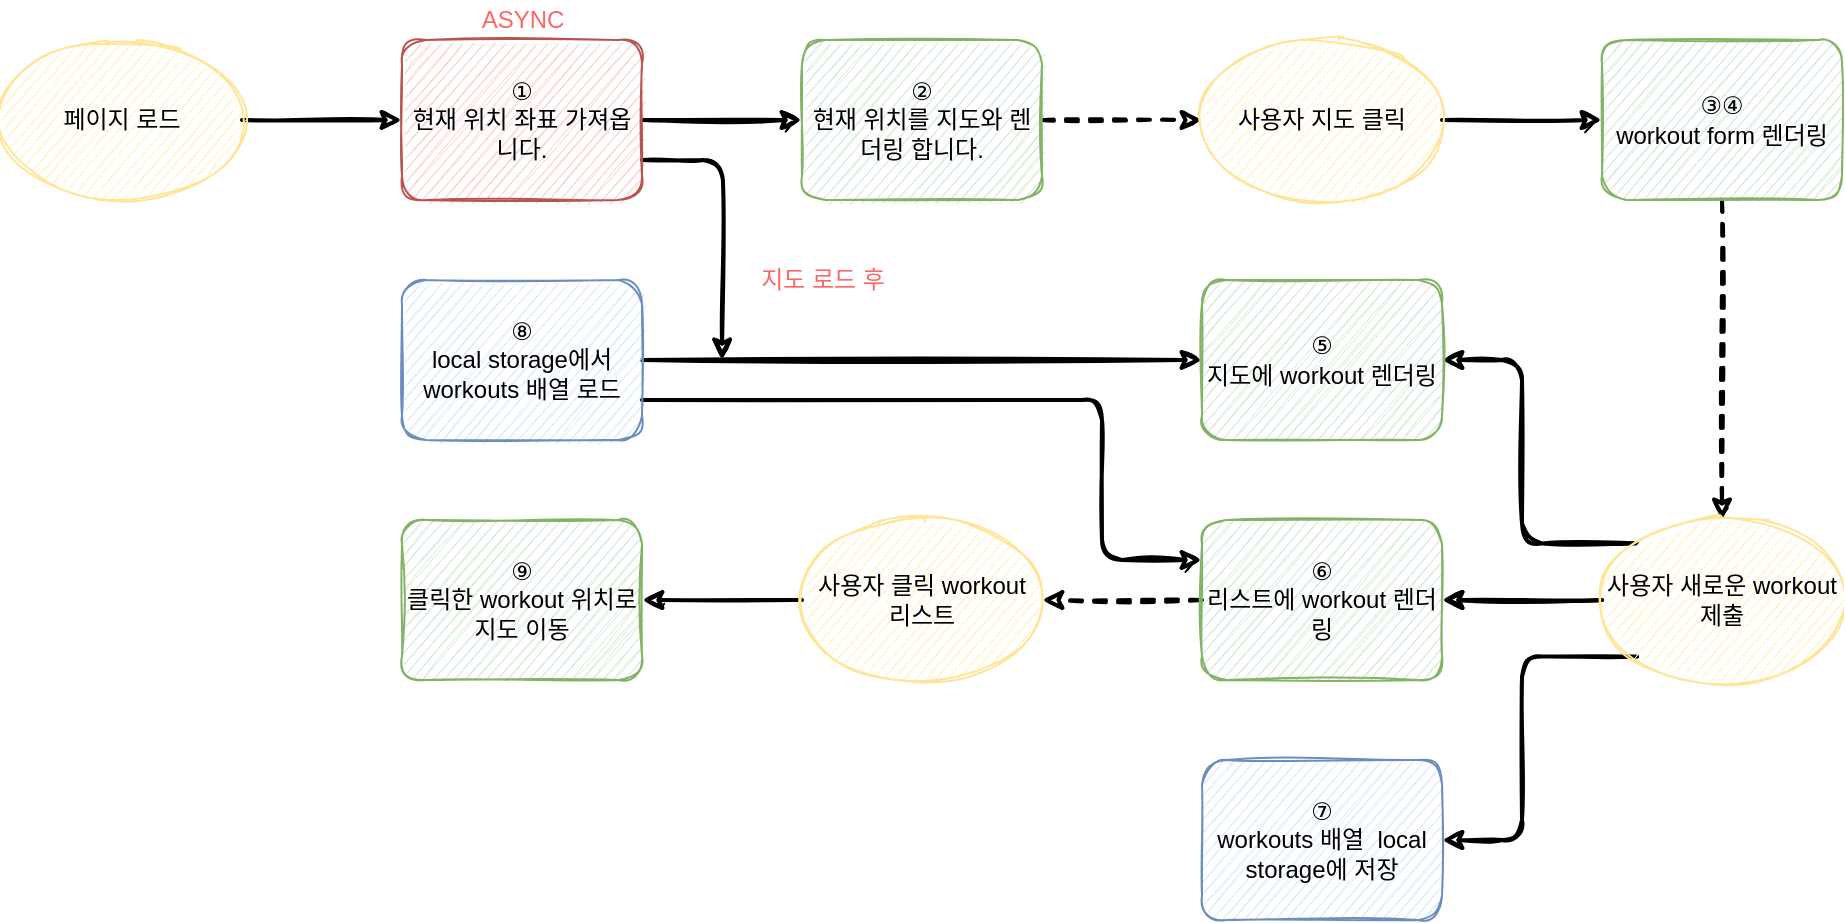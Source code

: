 <mxfile>
    <diagram id="C5RBs43oDa-KdzZeNtuy" name="Page-1">
        <mxGraphModel dx="724" dy="1056" grid="1" gridSize="10" guides="1" tooltips="1" connect="1" arrows="1" fold="1" page="1" pageScale="1" pageWidth="827" pageHeight="1169" math="0" shadow="0">
            <root>
                <mxCell id="WIyWlLk6GJQsqaUBKTNV-0"/>
                <mxCell id="WIyWlLk6GJQsqaUBKTNV-1" parent="WIyWlLk6GJQsqaUBKTNV-0"/>
                <mxCell id="XGdrxtOGVhIBS8UG9p0D-18" value="" style="edgeStyle=orthogonalEdgeStyle;rounded=1;orthogonalLoop=1;jettySize=auto;html=1;fontColor=#FF6666;strokeWidth=2;sketch=1;" parent="WIyWlLk6GJQsqaUBKTNV-1" source="XGdrxtOGVhIBS8UG9p0D-1" target="XGdrxtOGVhIBS8UG9p0D-2" edge="1">
                    <mxGeometry relative="1" as="geometry"/>
                </mxCell>
                <mxCell id="XGdrxtOGVhIBS8UG9p0D-1" value="페이지 로드" style="ellipse;whiteSpace=wrap;html=1;strokeColor=#FFE599;fillColor=#FFF4C3;gradientColor=none;sketch=1;rounded=1;" parent="WIyWlLk6GJQsqaUBKTNV-1" vertex="1">
                    <mxGeometry y="160" width="120" height="80" as="geometry"/>
                </mxCell>
                <mxCell id="XGdrxtOGVhIBS8UG9p0D-19" value="" style="edgeStyle=orthogonalEdgeStyle;rounded=1;orthogonalLoop=1;jettySize=auto;html=1;fontColor=#FF6666;strokeWidth=2;sketch=1;" parent="WIyWlLk6GJQsqaUBKTNV-1" source="XGdrxtOGVhIBS8UG9p0D-2" target="XGdrxtOGVhIBS8UG9p0D-3" edge="1">
                    <mxGeometry relative="1" as="geometry"/>
                </mxCell>
                <mxCell id="XGdrxtOGVhIBS8UG9p0D-47" style="edgeStyle=orthogonalEdgeStyle;rounded=1;orthogonalLoop=1;jettySize=auto;html=1;exitX=1;exitY=0.75;exitDx=0;exitDy=0;fontColor=#FF6666;strokeWidth=2;sketch=1;" parent="WIyWlLk6GJQsqaUBKTNV-1" source="XGdrxtOGVhIBS8UG9p0D-2" edge="1">
                    <mxGeometry relative="1" as="geometry">
                        <mxPoint x="360" y="320" as="targetPoint"/>
                    </mxGeometry>
                </mxCell>
                <mxCell id="XGdrxtOGVhIBS8UG9p0D-2" value="①&lt;br&gt;현재 위치 좌표 가져옵니다." style="rounded=1;whiteSpace=wrap;html=1;strokeColor=#b85450;fillColor=#f8cecc;sketch=1;" parent="WIyWlLk6GJQsqaUBKTNV-1" vertex="1">
                    <mxGeometry x="200" y="160" width="120" height="80" as="geometry"/>
                </mxCell>
                <mxCell id="XGdrxtOGVhIBS8UG9p0D-20" value="" style="edgeStyle=orthogonalEdgeStyle;rounded=1;orthogonalLoop=1;jettySize=auto;html=1;fontColor=#FF6666;dashed=1;strokeWidth=2;sketch=1;" parent="WIyWlLk6GJQsqaUBKTNV-1" source="XGdrxtOGVhIBS8UG9p0D-3" target="XGdrxtOGVhIBS8UG9p0D-4" edge="1">
                    <mxGeometry relative="1" as="geometry"/>
                </mxCell>
                <mxCell id="XGdrxtOGVhIBS8UG9p0D-3" value="②&lt;br&gt;현재 위치를 지도와 렌더링 합니다." style="rounded=1;whiteSpace=wrap;html=1;strokeColor=#82b366;fillColor=#d5e8d4;sketch=1;" parent="WIyWlLk6GJQsqaUBKTNV-1" vertex="1">
                    <mxGeometry x="400" y="160" width="120" height="80" as="geometry"/>
                </mxCell>
                <mxCell id="XGdrxtOGVhIBS8UG9p0D-22" value="" style="edgeStyle=orthogonalEdgeStyle;rounded=1;orthogonalLoop=1;jettySize=auto;html=1;fontColor=#FF6666;strokeWidth=2;sketch=1;" parent="WIyWlLk6GJQsqaUBKTNV-1" source="XGdrxtOGVhIBS8UG9p0D-4" target="XGdrxtOGVhIBS8UG9p0D-5" edge="1">
                    <mxGeometry relative="1" as="geometry"/>
                </mxCell>
                <mxCell id="XGdrxtOGVhIBS8UG9p0D-4" value="사용자 지도 클릭" style="ellipse;whiteSpace=wrap;html=1;strokeColor=#FFE599;fillColor=#FFF4C3;gradientColor=none;sketch=1;rounded=1;" parent="WIyWlLk6GJQsqaUBKTNV-1" vertex="1">
                    <mxGeometry x="600" y="160" width="120" height="80" as="geometry"/>
                </mxCell>
                <mxCell id="XGdrxtOGVhIBS8UG9p0D-23" style="edgeStyle=orthogonalEdgeStyle;rounded=1;orthogonalLoop=1;jettySize=auto;html=1;entryX=0.5;entryY=0;entryDx=0;entryDy=0;fontColor=#FF6666;dashed=1;strokeWidth=2;sketch=1;" parent="WIyWlLk6GJQsqaUBKTNV-1" source="XGdrxtOGVhIBS8UG9p0D-5" target="XGdrxtOGVhIBS8UG9p0D-6" edge="1">
                    <mxGeometry relative="1" as="geometry"/>
                </mxCell>
                <mxCell id="XGdrxtOGVhIBS8UG9p0D-5" value="③④&lt;br&gt;workout form 렌더링" style="rounded=1;whiteSpace=wrap;html=1;strokeColor=#82b366;fillColor=#d5e8d4;sketch=1;" parent="WIyWlLk6GJQsqaUBKTNV-1" vertex="1">
                    <mxGeometry x="800" y="160" width="120" height="80" as="geometry"/>
                </mxCell>
                <mxCell id="XGdrxtOGVhIBS8UG9p0D-25" style="edgeStyle=orthogonalEdgeStyle;rounded=1;orthogonalLoop=1;jettySize=auto;html=1;entryX=1;entryY=0.5;entryDx=0;entryDy=0;fontColor=#FF6666;strokeWidth=2;sketch=1;" parent="WIyWlLk6GJQsqaUBKTNV-1" source="XGdrxtOGVhIBS8UG9p0D-6" target="XGdrxtOGVhIBS8UG9p0D-7" edge="1">
                    <mxGeometry relative="1" as="geometry"/>
                </mxCell>
                <mxCell id="XGdrxtOGVhIBS8UG9p0D-28" value="" style="edgeStyle=orthogonalEdgeStyle;rounded=1;orthogonalLoop=1;jettySize=auto;html=1;fontColor=#FF6666;strokeWidth=2;sketch=1;" parent="WIyWlLk6GJQsqaUBKTNV-1" source="XGdrxtOGVhIBS8UG9p0D-6" target="XGdrxtOGVhIBS8UG9p0D-7" edge="1">
                    <mxGeometry relative="1" as="geometry"/>
                </mxCell>
                <mxCell id="XGdrxtOGVhIBS8UG9p0D-45" style="edgeStyle=orthogonalEdgeStyle;rounded=1;orthogonalLoop=1;jettySize=auto;html=1;exitX=0;exitY=1;exitDx=0;exitDy=0;entryX=1;entryY=0.5;entryDx=0;entryDy=0;fontColor=#FF6666;strokeWidth=2;sketch=1;" parent="WIyWlLk6GJQsqaUBKTNV-1" source="XGdrxtOGVhIBS8UG9p0D-6" target="XGdrxtOGVhIBS8UG9p0D-10" edge="1">
                    <mxGeometry relative="1" as="geometry"/>
                </mxCell>
                <mxCell id="XGdrxtOGVhIBS8UG9p0D-46" style="edgeStyle=orthogonalEdgeStyle;rounded=1;orthogonalLoop=1;jettySize=auto;html=1;exitX=0;exitY=0;exitDx=0;exitDy=0;entryX=1;entryY=0.5;entryDx=0;entryDy=0;fontColor=#FF6666;strokeWidth=2;sketch=1;" parent="WIyWlLk6GJQsqaUBKTNV-1" source="XGdrxtOGVhIBS8UG9p0D-6" target="XGdrxtOGVhIBS8UG9p0D-8" edge="1">
                    <mxGeometry relative="1" as="geometry"/>
                </mxCell>
                <mxCell id="XGdrxtOGVhIBS8UG9p0D-6" value="사용자 새로운 workout 제출" style="ellipse;whiteSpace=wrap;html=1;strokeColor=#FFE599;fillColor=#FFF4C3;gradientColor=none;sketch=1;rounded=1;" parent="WIyWlLk6GJQsqaUBKTNV-1" vertex="1">
                    <mxGeometry x="800" y="400" width="120" height="80" as="geometry"/>
                </mxCell>
                <mxCell id="XGdrxtOGVhIBS8UG9p0D-50" value="" style="edgeStyle=orthogonalEdgeStyle;rounded=1;orthogonalLoop=1;jettySize=auto;html=1;fontColor=#FF6666;strokeWidth=2;dashed=1;sketch=1;" parent="WIyWlLk6GJQsqaUBKTNV-1" source="XGdrxtOGVhIBS8UG9p0D-7" target="XGdrxtOGVhIBS8UG9p0D-13" edge="1">
                    <mxGeometry relative="1" as="geometry"/>
                </mxCell>
                <mxCell id="XGdrxtOGVhIBS8UG9p0D-7" value="⑥&lt;br&gt;리스트에 workout 렌더링" style="rounded=1;whiteSpace=wrap;html=1;strokeColor=#82b366;fillColor=#d5e8d4;sketch=1;" parent="WIyWlLk6GJQsqaUBKTNV-1" vertex="1">
                    <mxGeometry x="600" y="400" width="120" height="80" as="geometry"/>
                </mxCell>
                <mxCell id="XGdrxtOGVhIBS8UG9p0D-8" value="⑤&lt;br&gt;지도에 workout 렌더링" style="rounded=1;whiteSpace=wrap;html=1;strokeColor=#82b366;fillColor=#d5e8d4;sketch=1;" parent="WIyWlLk6GJQsqaUBKTNV-1" vertex="1">
                    <mxGeometry x="600" y="280" width="120" height="80" as="geometry"/>
                </mxCell>
                <mxCell id="XGdrxtOGVhIBS8UG9p0D-10" value="⑦&lt;br&gt;workouts 배열&amp;nbsp; local storage에 저장" style="rounded=1;whiteSpace=wrap;html=1;strokeColor=#6c8ebf;fillColor=#dae8fc;sketch=1;" parent="WIyWlLk6GJQsqaUBKTNV-1" vertex="1">
                    <mxGeometry x="600" y="520" width="120" height="80" as="geometry"/>
                </mxCell>
                <mxCell id="XGdrxtOGVhIBS8UG9p0D-31" style="edgeStyle=orthogonalEdgeStyle;rounded=1;orthogonalLoop=1;jettySize=auto;html=1;entryX=0;entryY=0.5;entryDx=0;entryDy=0;fontColor=#FF6666;strokeWidth=2;sketch=1;" parent="WIyWlLk6GJQsqaUBKTNV-1" source="XGdrxtOGVhIBS8UG9p0D-11" target="XGdrxtOGVhIBS8UG9p0D-8" edge="1">
                    <mxGeometry relative="1" as="geometry"/>
                </mxCell>
                <mxCell id="XGdrxtOGVhIBS8UG9p0D-48" style="edgeStyle=orthogonalEdgeStyle;rounded=1;orthogonalLoop=1;jettySize=auto;html=1;exitX=1;exitY=0.75;exitDx=0;exitDy=0;entryX=0;entryY=0.25;entryDx=0;entryDy=0;fontColor=#FF6666;strokeWidth=2;sketch=1;" parent="WIyWlLk6GJQsqaUBKTNV-1" source="XGdrxtOGVhIBS8UG9p0D-11" target="XGdrxtOGVhIBS8UG9p0D-7" edge="1">
                    <mxGeometry relative="1" as="geometry">
                        <Array as="points">
                            <mxPoint x="550" y="340"/>
                            <mxPoint x="550" y="420"/>
                        </Array>
                    </mxGeometry>
                </mxCell>
                <mxCell id="XGdrxtOGVhIBS8UG9p0D-11" value="⑧&lt;br&gt;local storage에서 workouts 배열 로드" style="rounded=1;whiteSpace=wrap;html=1;strokeColor=#6c8ebf;fillColor=#dae8fc;sketch=1;" parent="WIyWlLk6GJQsqaUBKTNV-1" vertex="1">
                    <mxGeometry x="200" y="280" width="120" height="80" as="geometry"/>
                </mxCell>
                <mxCell id="XGdrxtOGVhIBS8UG9p0D-51" value="" style="edgeStyle=orthogonalEdgeStyle;rounded=1;orthogonalLoop=1;jettySize=auto;html=1;fontColor=#FF6666;strokeWidth=2;sketch=1;" parent="WIyWlLk6GJQsqaUBKTNV-1" source="XGdrxtOGVhIBS8UG9p0D-13" target="XGdrxtOGVhIBS8UG9p0D-14" edge="1">
                    <mxGeometry relative="1" as="geometry"/>
                </mxCell>
                <mxCell id="XGdrxtOGVhIBS8UG9p0D-13" value="사용자 클릭 workout 리스트" style="ellipse;whiteSpace=wrap;html=1;strokeColor=#FFE599;fillColor=#FFF4C3;gradientColor=none;sketch=1;rounded=1;" parent="WIyWlLk6GJQsqaUBKTNV-1" vertex="1">
                    <mxGeometry x="400" y="400" width="120" height="80" as="geometry"/>
                </mxCell>
                <mxCell id="XGdrxtOGVhIBS8UG9p0D-14" value="⑨&lt;br&gt;클릭한 workout 위치로 지도 이동" style="rounded=1;whiteSpace=wrap;html=1;strokeColor=#82b366;fillColor=#d5e8d4;sketch=1;" parent="WIyWlLk6GJQsqaUBKTNV-1" vertex="1">
                    <mxGeometry x="200" y="400" width="120" height="80" as="geometry"/>
                </mxCell>
                <mxCell id="XGdrxtOGVhIBS8UG9p0D-15" value="&lt;span&gt;ASYNC&lt;/span&gt;" style="text;html=1;align=center;verticalAlign=middle;resizable=0;points=[];autosize=1;strokeColor=none;fillColor=none;fontColor=#FF6666;sketch=1;rounded=1;" parent="WIyWlLk6GJQsqaUBKTNV-1" vertex="1">
                    <mxGeometry x="230" y="140" width="60" height="20" as="geometry"/>
                </mxCell>
                <mxCell id="XGdrxtOGVhIBS8UG9p0D-52" value="지도 로드 후" style="text;html=1;align=center;verticalAlign=middle;resizable=0;points=[];autosize=1;strokeColor=none;fillColor=none;fontColor=#FF6666;sketch=1;rounded=1;" parent="WIyWlLk6GJQsqaUBKTNV-1" vertex="1">
                    <mxGeometry x="370" y="270" width="80" height="20" as="geometry"/>
                </mxCell>
            </root>
        </mxGraphModel>
    </diagram>
</mxfile>